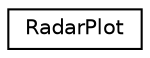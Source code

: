 digraph "Graphical Class Hierarchy"
{
 // LATEX_PDF_SIZE
  edge [fontname="Helvetica",fontsize="10",labelfontname="Helvetica",labelfontsize="10"];
  node [fontname="Helvetica",fontsize="10",shape=record];
  rankdir="LR";
  Node0 [label="RadarPlot",height=0.2,width=0.4,color="black", fillcolor="white", style="filled",URL="$classRadarPlot.html",tooltip=" "];
}
